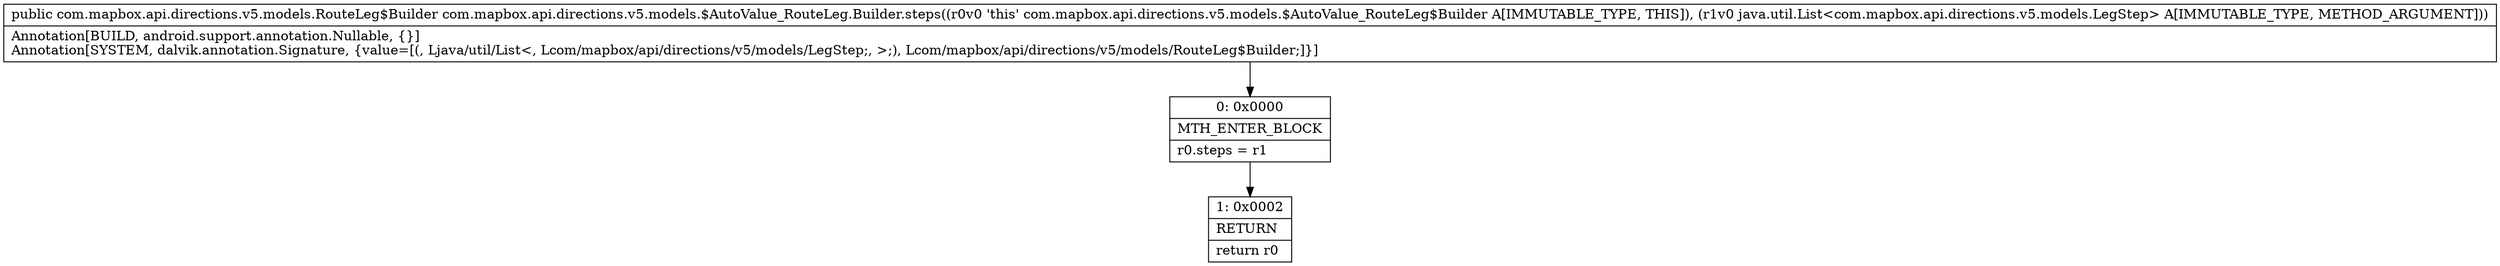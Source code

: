 digraph "CFG forcom.mapbox.api.directions.v5.models.$AutoValue_RouteLeg.Builder.steps(Ljava\/util\/List;)Lcom\/mapbox\/api\/directions\/v5\/models\/RouteLeg$Builder;" {
Node_0 [shape=record,label="{0\:\ 0x0000|MTH_ENTER_BLOCK\l|r0.steps = r1\l}"];
Node_1 [shape=record,label="{1\:\ 0x0002|RETURN\l|return r0\l}"];
MethodNode[shape=record,label="{public com.mapbox.api.directions.v5.models.RouteLeg$Builder com.mapbox.api.directions.v5.models.$AutoValue_RouteLeg.Builder.steps((r0v0 'this' com.mapbox.api.directions.v5.models.$AutoValue_RouteLeg$Builder A[IMMUTABLE_TYPE, THIS]), (r1v0 java.util.List\<com.mapbox.api.directions.v5.models.LegStep\> A[IMMUTABLE_TYPE, METHOD_ARGUMENT]))  | Annotation[BUILD, android.support.annotation.Nullable, \{\}]\lAnnotation[SYSTEM, dalvik.annotation.Signature, \{value=[(, Ljava\/util\/List\<, Lcom\/mapbox\/api\/directions\/v5\/models\/LegStep;, \>;), Lcom\/mapbox\/api\/directions\/v5\/models\/RouteLeg$Builder;]\}]\l}"];
MethodNode -> Node_0;
Node_0 -> Node_1;
}

